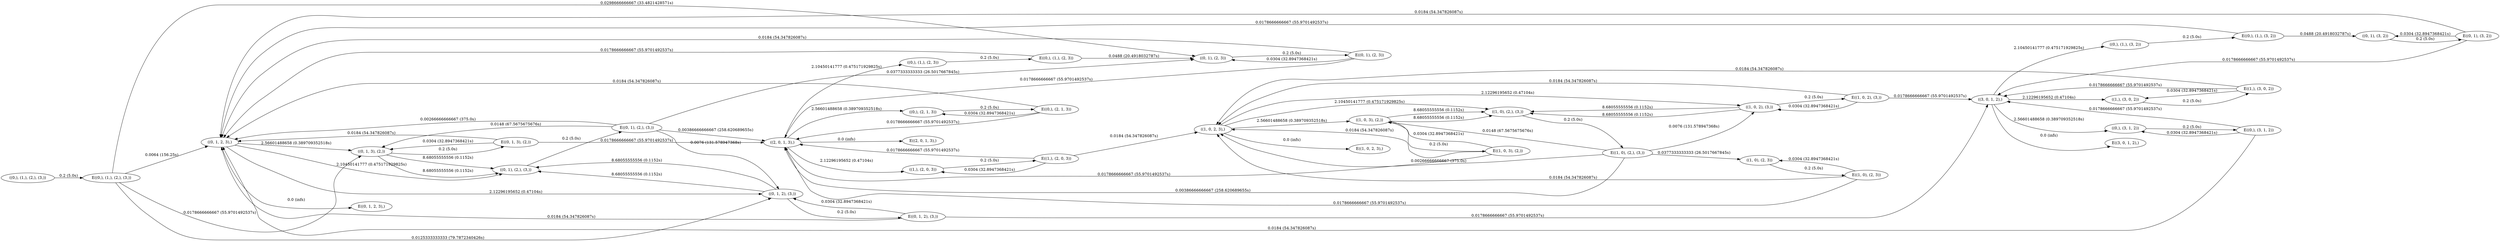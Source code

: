 digraph markov_chain { 
rankdir=LR;
"((0,), (1,), (2,), (3,))" -> "E((0,), (1,), (2,), (3,))" [ label = "0.2 (5.0s)" ]; 
"E((0,), (1,), (2,), (3,))" -> "((0, 1, 2, 3),)" [label = "0.0064 (156.25s)" ]; 
"E((0,), (1,), (2,), (3,))" -> "((0, 1, 3), (2,))" [label = "0.0178666666667 (55.9701492537s)" ]; 
"E((0,), (1,), (2,), (3,))" -> "((0, 1, 2), (3,))" [label = "0.0125333333333 (79.7872340426s)" ]; 
"E((0,), (1,), (2,), (3,))" -> "((0, 1), (2, 3))" [label = "0.0298666666667 (33.4821428571s)" ]; 
"((0, 1, 2, 3),)" -> "E((0, 1, 2, 3),)" [ label = "0.0 (infs)" ]; 
"((0, 1, 2, 3),)" -> "((0, 1), (2,), (3,))" [ label = "2.10450141777 (0.475171929825s)" ]; 
"((0, 1, 2, 3),)" -> "((0, 1, 2), (3,))" [ label = "2.12296195652 (0.47104s)" ]; 
"((0, 1, 2, 3),)" -> "((0, 1, 3), (2,))" [ label = "2.56601488658 (0.389709352518s)" ]; 
"((0, 1), (2, 3))" -> "E((0, 1), (2, 3))" [ label = "0.2 (5.0s)" ]; 
"E((0, 1), (2, 3))" -> "((0, 1, 2, 3),)" [label = "0.0184 (54.347826087s)" ]; 
"E((0, 1), (2, 3))" -> "((0, 1), (2, 3))" [label = "0.0304 (32.8947368421s)" ]; 
"E((0, 1), (2, 3))" -> "((2, 0, 1, 3),)" [label = "0.0178666666667 (55.9701492537s)" ]; 
"((0, 1, 2), (3,))" -> "E((0, 1, 2), (3,))" [ label = "0.2 (5.0s)" ]; 
"E((0, 1, 2), (3,))" -> "((0, 1, 2, 3),)" [label = "0.0184 (54.347826087s)" ]; 
"E((0, 1, 2), (3,))" -> "((3, 0, 1, 2),)" [label = "0.0178666666667 (55.9701492537s)" ]; 
"E((0, 1, 2), (3,))" -> "((0, 1, 2), (3,))" [label = "0.0304 (32.8947368421s)" ]; 
"((0, 1, 2), (3,))" -> "((0, 1), (2,), (3,))" [ label = "8.68055555556 (0.1152s)" ]; 
"((0, 1, 2), (3,))" -> "((0, 1), (2,), (3,))" [ label = "8.68055555556 (0.1152s)" ]; 
"((2, 0, 1, 3),)" -> "E((2, 0, 1, 3),)" [ label = "0.0 (infs)" ]; 
"((2, 0, 1, 3),)" -> "((1,), (2, 0, 3))" [ label = "2.12296195652 (0.47104s)" ]; 
"((2, 0, 1, 3),)" -> "((0,), (1,), (2, 3))" [ label = "2.10450141777 (0.475171929825s)" ]; 
"((2, 0, 1, 3),)" -> "((0,), (2, 1, 3))" [ label = "2.56601488658 (0.389709352518s)" ]; 
"((0, 1), (2,), (3,))" -> "E((0, 1), (2,), (3,))" [ label = "0.2 (5.0s)" ]; 
"E((0, 1), (2,), (3,))" -> "((0, 1, 2), (3,))" [label = "0.0076 (131.578947368s)" ]; 
"E((0, 1), (2,), (3,))" -> "((0, 1, 2, 3),)" [label = "0.00266666666667 (375.0s)" ]; 
"E((0, 1), (2,), (3,))" -> "((0, 1), (2, 3))" [label = "0.0377333333333 (26.5017667845s)" ]; 
"E((0, 1), (2,), (3,))" -> "((0, 1, 3), (2,))" [label = "0.0148 (67.5675675676s)" ]; 
"E((0, 1), (2,), (3,))" -> "((2, 0, 1, 3),)" [label = "0.00386666666667 (258.620689655s)" ]; 
"((0, 1, 3), (2,))" -> "E((0, 1, 3), (2,))" [ label = "0.2 (5.0s)" ]; 
"E((0, 1, 3), (2,))" -> "((0, 1, 2, 3),)" [label = "0.0184 (54.347826087s)" ]; 
"E((0, 1, 3), (2,))" -> "((0, 1, 3), (2,))" [label = "0.0304 (32.8947368421s)" ]; 
"E((0, 1, 3), (2,))" -> "((2, 0, 1, 3),)" [label = "0.0178666666667 (55.9701492537s)" ]; 
"((0, 1, 3), (2,))" -> "((0, 1), (2,), (3,))" [ label = "8.68055555556 (0.1152s)" ]; 
"((0, 1, 3), (2,))" -> "((0, 1), (2,), (3,))" [ label = "8.68055555556 (0.1152s)" ]; 
"((3, 0, 1, 2),)" -> "E((3, 0, 1, 2),)" [ label = "0.0 (infs)" ]; 
"((3, 0, 1, 2),)" -> "((1,), (3, 0, 2))" [ label = "2.12296195652 (0.47104s)" ]; 
"((3, 0, 1, 2),)" -> "((0,), (1,), (3, 2))" [ label = "2.10450141777 (0.475171929825s)" ]; 
"((3, 0, 1, 2),)" -> "((0,), (3, 1, 2))" [ label = "2.56601488658 (0.389709352518s)" ]; 
"((1,), (2, 0, 3))" -> "E((1,), (2, 0, 3))" [ label = "0.2 (5.0s)" ]; 
"E((1,), (2, 0, 3))" -> "((1,), (2, 0, 3))" [label = "0.0304 (32.8947368421s)" ]; 
"E((1,), (2, 0, 3))" -> "((1, 0, 2, 3),)" [label = "0.0184 (54.347826087s)" ]; 
"E((1,), (2, 0, 3))" -> "((2, 0, 1, 3),)" [label = "0.0178666666667 (55.9701492537s)" ]; 
"((0,), (2, 1, 3))" -> "E((0,), (2, 1, 3))" [ label = "0.2 (5.0s)" ]; 
"E((0,), (2, 1, 3))" -> "((0, 1, 2, 3),)" [label = "0.0184 (54.347826087s)" ]; 
"E((0,), (2, 1, 3))" -> "((0,), (2, 1, 3))" [label = "0.0304 (32.8947368421s)" ]; 
"E((0,), (2, 1, 3))" -> "((2, 0, 1, 3),)" [label = "0.0178666666667 (55.9701492537s)" ]; 
"((1,), (3, 0, 2))" -> "E((1,), (3, 0, 2))" [ label = "0.2 (5.0s)" ]; 
"E((1,), (3, 0, 2))" -> "((1, 0, 2, 3),)" [label = "0.0184 (54.347826087s)" ]; 
"E((1,), (3, 0, 2))" -> "((3, 0, 1, 2),)" [label = "0.0178666666667 (55.9701492537s)" ]; 
"E((1,), (3, 0, 2))" -> "((1,), (3, 0, 2))" [label = "0.0304 (32.8947368421s)" ]; 
"((0,), (3, 1, 2))" -> "E((0,), (3, 1, 2))" [ label = "0.2 (5.0s)" ]; 
"E((0,), (3, 1, 2))" -> "((0, 1, 2, 3),)" [label = "0.0184 (54.347826087s)" ]; 
"E((0,), (3, 1, 2))" -> "((3, 0, 1, 2),)" [label = "0.0178666666667 (55.9701492537s)" ]; 
"E((0,), (3, 1, 2))" -> "((0,), (3, 1, 2))" [label = "0.0304 (32.8947368421s)" ]; 
"((0,), (1,), (2, 3))" -> "E((0,), (1,), (2, 3))" [ label = "0.2 (5.0s)" ]; 
"E((0,), (1,), (2, 3))" -> "((0, 1), (2, 3))" [label = "0.0488 (20.4918032787s)" ]; 
"E((0,), (1,), (2, 3))" -> "((0, 1, 2, 3),)" [label = "0.0178666666667 (55.9701492537s)" ]; 
"((1, 0, 2, 3),)" -> "E((1, 0, 2, 3),)" [ label = "0.0 (infs)" ]; 
"((1, 0, 2, 3),)" -> "((1, 0, 3), (2,))" [ label = "2.56601488658 (0.389709352518s)" ]; 
"((1, 0, 2, 3),)" -> "((1, 0), (2,), (3,))" [ label = "2.10450141777 (0.475171929825s)" ]; 
"((1, 0, 2, 3),)" -> "((1, 0, 2), (3,))" [ label = "2.12296195652 (0.47104s)" ]; 
"((0,), (1,), (3, 2))" -> "E((0,), (1,), (3, 2))" [ label = "0.2 (5.0s)" ]; 
"E((0,), (1,), (3, 2))" -> "((0, 1, 2, 3),)" [label = "0.0178666666667 (55.9701492537s)" ]; 
"E((0,), (1,), (3, 2))" -> "((0, 1), (3, 2))" [label = "0.0488 (20.4918032787s)" ]; 
"((1, 0, 2), (3,))" -> "E((1, 0, 2), (3,))" [ label = "0.2 (5.0s)" ]; 
"E((1, 0, 2), (3,))" -> "((1, 0, 2, 3),)" [label = "0.0184 (54.347826087s)" ]; 
"E((1, 0, 2), (3,))" -> "((3, 0, 1, 2),)" [label = "0.0178666666667 (55.9701492537s)" ]; 
"E((1, 0, 2), (3,))" -> "((1, 0, 2), (3,))" [label = "0.0304 (32.8947368421s)" ]; 
"((1, 0, 2), (3,))" -> "((1, 0), (2,), (3,))" [ label = "8.68055555556 (0.1152s)" ]; 
"((1, 0, 2), (3,))" -> "((1, 0), (2,), (3,))" [ label = "8.68055555556 (0.1152s)" ]; 
"((1, 0, 3), (2,))" -> "E((1, 0, 3), (2,))" [ label = "0.2 (5.0s)" ]; 
"E((1, 0, 3), (2,))" -> "((1, 0, 3), (2,))" [label = "0.0304 (32.8947368421s)" ]; 
"E((1, 0, 3), (2,))" -> "((1, 0, 2, 3),)" [label = "0.0184 (54.347826087s)" ]; 
"E((1, 0, 3), (2,))" -> "((2, 0, 1, 3),)" [label = "0.0178666666667 (55.9701492537s)" ]; 
"((1, 0, 3), (2,))" -> "((1, 0), (2,), (3,))" [ label = "8.68055555556 (0.1152s)" ]; 
"((1, 0, 3), (2,))" -> "((1, 0), (2,), (3,))" [ label = "8.68055555556 (0.1152s)" ]; 
"((1, 0), (2,), (3,))" -> "E((1, 0), (2,), (3,))" [ label = "0.2 (5.0s)" ]; 
"E((1, 0), (2,), (3,))" -> "((1, 0, 2, 3),)" [label = "0.00266666666667 (375.0s)" ]; 
"E((1, 0), (2,), (3,))" -> "((1, 0), (2, 3))" [label = "0.0377333333333 (26.5017667845s)" ]; 
"E((1, 0), (2,), (3,))" -> "((2, 0, 1, 3),)" [label = "0.00386666666667 (258.620689655s)" ]; 
"E((1, 0), (2,), (3,))" -> "((1, 0, 3), (2,))" [label = "0.0148 (67.5675675676s)" ]; 
"E((1, 0), (2,), (3,))" -> "((1, 0, 2), (3,))" [label = "0.0076 (131.578947368s)" ]; 
"((0, 1), (3, 2))" -> "E((0, 1), (3, 2))" [ label = "0.2 (5.0s)" ]; 
"E((0, 1), (3, 2))" -> "((0, 1, 2, 3),)" [label = "0.0184 (54.347826087s)" ]; 
"E((0, 1), (3, 2))" -> "((3, 0, 1, 2),)" [label = "0.0178666666667 (55.9701492537s)" ]; 
"E((0, 1), (3, 2))" -> "((0, 1), (3, 2))" [label = "0.0304 (32.8947368421s)" ]; 
"((1, 0), (2, 3))" -> "E((1, 0), (2, 3))" [ label = "0.2 (5.0s)" ]; 
"E((1, 0), (2, 3))" -> "((1, 0), (2, 3))" [label = "0.0304 (32.8947368421s)" ]; 
"E((1, 0), (2, 3))" -> "((1, 0, 2, 3),)" [label = "0.0184 (54.347826087s)" ]; 
"E((1, 0), (2, 3))" -> "((2, 0, 1, 3),)" [label = "0.0178666666667 (55.9701492537s)" ]; 
}
